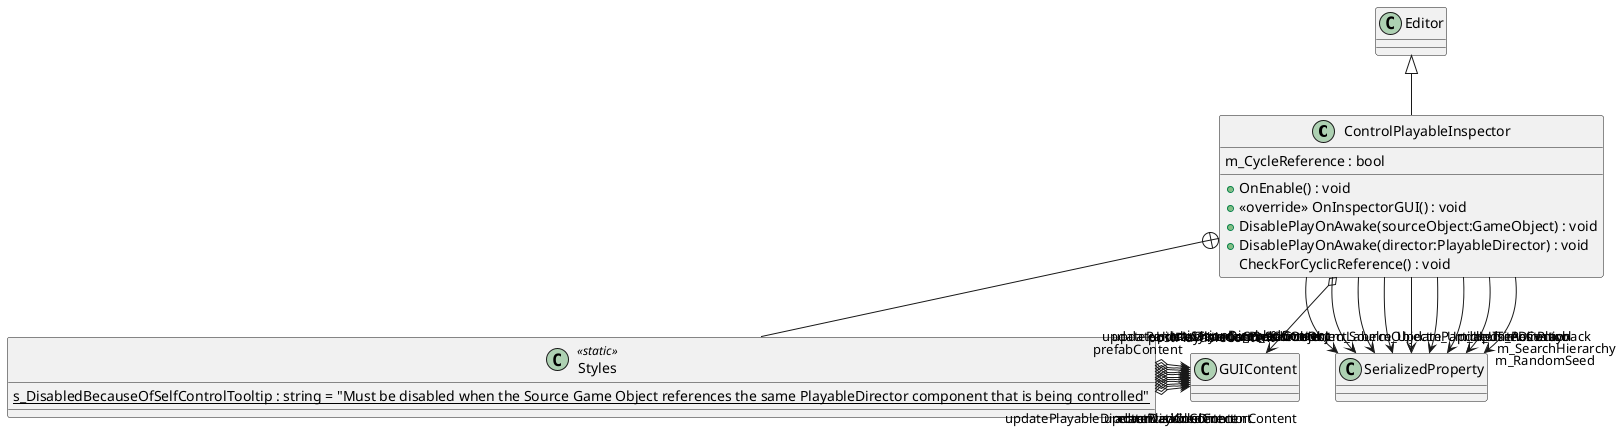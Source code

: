 @startuml
class ControlPlayableInspector {
    m_CycleReference : bool
    + OnEnable() : void
    + <<override>> OnInspectorGUI() : void
    + DisablePlayOnAwake(sourceObject:GameObject) : void
    + DisablePlayOnAwake(director:PlayableDirector) : void
    CheckForCyclicReference() : void
}
class Styles <<static>> {
    {static} s_DisabledBecauseOfSelfControlTooltip : string = "Must be disabled when the Source Game Object references the same PlayableDirector component that is being controlled"
}
Editor <|-- ControlPlayableInspector
ControlPlayableInspector --> "m_SourceObject" SerializedProperty
ControlPlayableInspector --> "m_PrefabObject" SerializedProperty
ControlPlayableInspector --> "m_UpdateParticle" SerializedProperty
ControlPlayableInspector --> "m_UpdateDirector" SerializedProperty
ControlPlayableInspector --> "m_UpdateITimeControl" SerializedProperty
ControlPlayableInspector --> "m_SearchHierarchy" SerializedProperty
ControlPlayableInspector --> "m_UseActivation" SerializedProperty
ControlPlayableInspector --> "m_PostPlayback" SerializedProperty
ControlPlayableInspector --> "m_RandomSeed" SerializedProperty
ControlPlayableInspector o-> "m_SourceObjectLabel" GUIContent
ControlPlayableInspector +-- Styles
Styles o-> "activationContent" GUIContent
Styles o-> "activationDisabledContent" GUIContent
Styles o-> "prefabContent" GUIContent
Styles o-> "advancedContent" GUIContent
Styles o-> "updateParticleSystemsContent" GUIContent
Styles o-> "updatePlayableDirectorContent" GUIContent
Styles o-> "updatePlayableDirectorDisabledContent" GUIContent
Styles o-> "updateITimeControlContent" GUIContent
Styles o-> "updateHierarchy" GUIContent
Styles o-> "randomSeedContent" GUIContent
Styles o-> "postPlayableContent" GUIContent
@enduml
